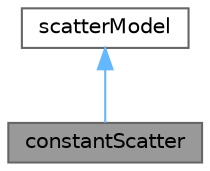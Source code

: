 digraph "constantScatter"
{
 // LATEX_PDF_SIZE
  bgcolor="transparent";
  edge [fontname=Helvetica,fontsize=10,labelfontname=Helvetica,labelfontsize=10];
  node [fontname=Helvetica,fontsize=10,shape=box,height=0.2,width=0.4];
  Node1 [id="Node000001",label="constantScatter",height=0.2,width=0.4,color="gray40", fillcolor="grey60", style="filled", fontcolor="black",tooltip="Constant radiation scatter coefficient."];
  Node2 -> Node1 [id="edge1_Node000001_Node000002",dir="back",color="steelblue1",style="solid",tooltip=" "];
  Node2 [id="Node000002",label="scatterModel",height=0.2,width=0.4,color="gray40", fillcolor="white", style="filled",URL="$classFoam_1_1radiation_1_1scatterModel.html",tooltip="Base class for radiation scattering."];
}
